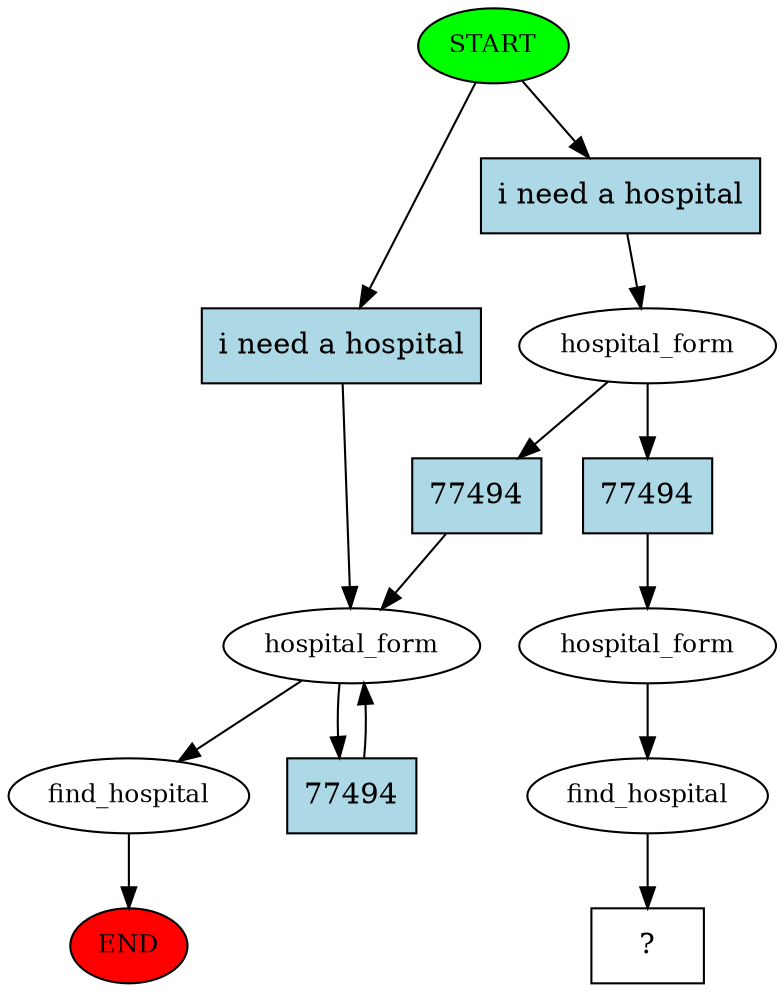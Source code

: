 digraph  {
0 [label=START, fillcolor=green, style=filled, fontsize=12, class="start active"];
"-1" [label=END, fillcolor=red, style=filled, fontsize=12, class=end];
1 [label=hospital_form, fontsize=12, class=""];
3 [label=find_hospital, fontsize=12, class=""];
7 [label=hospital_form, fontsize=12, class=active];
11 [label=hospital_form, fontsize=12, class=active];
12 [label=find_hospital, fontsize=12, class=active];
13 [label="  ?  ", shape=rect, class="intent dashed active"];
14 [label="i need a hospital", shape=rect, style=filled, fillcolor=lightblue, class=intent];
15 [label="i need a hospital", shape=rect, style=filled, fillcolor=lightblue, class="intent active"];
16 [label=77494, shape=rect, style=filled, fillcolor=lightblue, class=intent];
17 [label=77494, shape=rect, style=filled, fillcolor=lightblue, class="intent active"];
18 [label=77494, shape=rect, style=filled, fillcolor=lightblue, class=intent];
0 -> 14  [key=0, class=""];
0 -> 15  [key=0, class=active];
1 -> 3  [key=NONE, label="", class=""];
1 -> 16  [key=0, class=""];
3 -> "-1"  [key=NONE, label="", class=""];
7 -> 17  [key=0, class=active];
7 -> 18  [key=0, class=""];
11 -> 12  [key=NONE, label="", class=active];
12 -> 13  [key=NONE, label="", class=active];
14 -> 1  [key=0, class=""];
15 -> 7  [key=0, class=active];
16 -> 1  [key=0, class=""];
17 -> 11  [key=0, class=active];
18 -> 1  [key=0, class=""];
}
